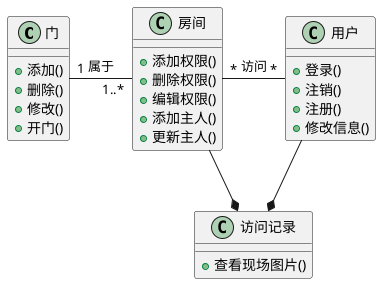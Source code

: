  @startuml

class 门{
    +添加()
    +删除()
    +修改()
    +开门()
}

class 用户{
    +登录()
    +注销()
    +注册()
    +修改信息()
}
class 访问记录{
    +查看现场图片()
}

class 房间{
    +添加权限()
    +删除权限()
    +编辑权限()
    +添加主人()
    +更新主人()
}

用户"*"-left- "*"房间:访问

用户 --* 访问记录
房间 --* 访问记录

房间"1..*"-left- "1"门:属于

@enduml